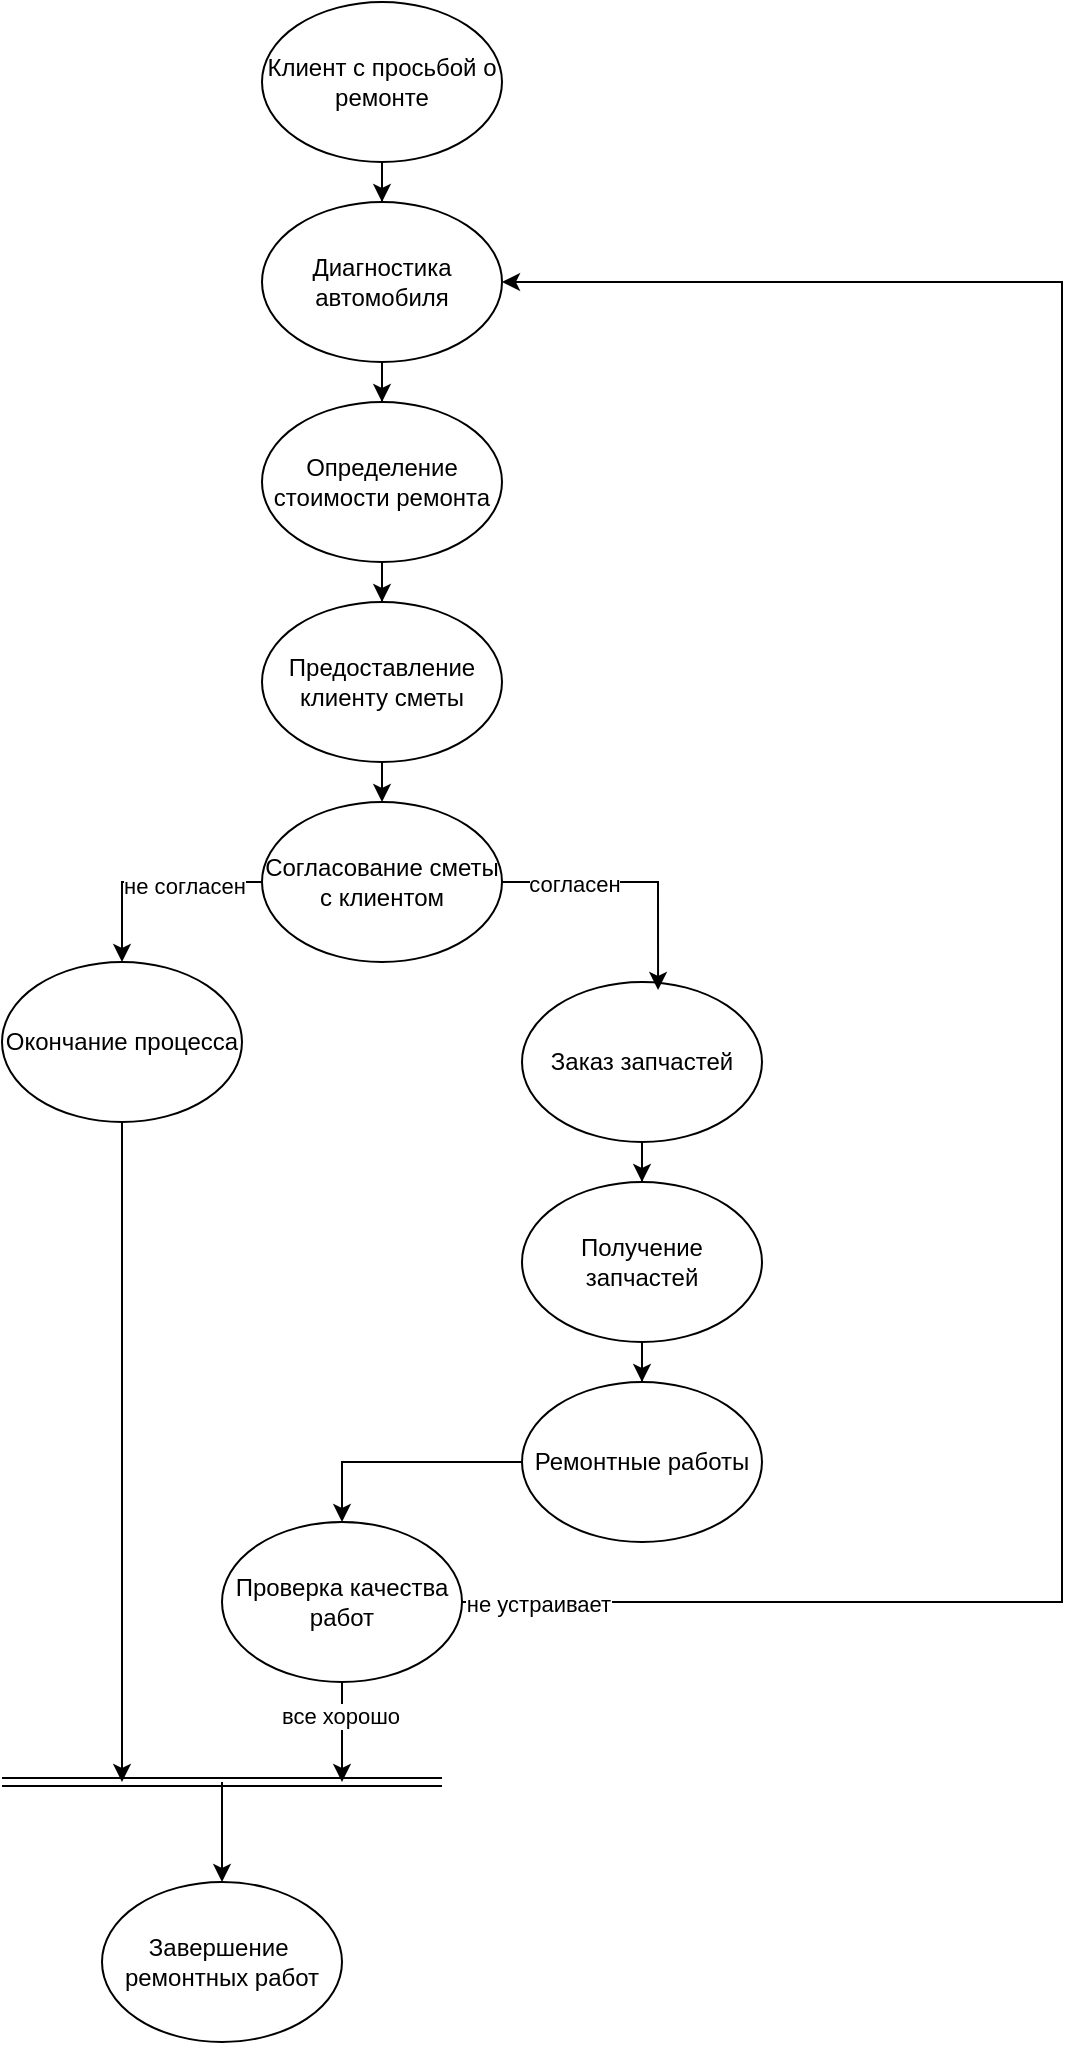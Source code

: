<mxfile version="24.7.17">
  <diagram name="Страница — 1" id="V6U2V_yph54vHdSWFa4v">
    <mxGraphModel dx="1426" dy="791" grid="1" gridSize="10" guides="1" tooltips="1" connect="1" arrows="1" fold="1" page="1" pageScale="1" pageWidth="827" pageHeight="1169" math="0" shadow="0">
      <root>
        <mxCell id="0" />
        <mxCell id="1" parent="0" />
        <mxCell id="4ejM5clpUzFG7Q-52gJj-32" style="edgeStyle=orthogonalEdgeStyle;rounded=0;orthogonalLoop=1;jettySize=auto;html=1;" edge="1" parent="1" source="4ejM5clpUzFG7Q-52gJj-21" target="4ejM5clpUzFG7Q-52gJj-23">
          <mxGeometry relative="1" as="geometry" />
        </mxCell>
        <mxCell id="4ejM5clpUzFG7Q-52gJj-21" value="Клиент с просьбой о ремонте" style="ellipse;whiteSpace=wrap;html=1;" vertex="1" parent="1">
          <mxGeometry x="340" y="20" width="120" height="80" as="geometry" />
        </mxCell>
        <mxCell id="4ejM5clpUzFG7Q-52gJj-34" style="edgeStyle=orthogonalEdgeStyle;rounded=0;orthogonalLoop=1;jettySize=auto;html=1;" edge="1" parent="1" source="4ejM5clpUzFG7Q-52gJj-22" target="4ejM5clpUzFG7Q-52gJj-24">
          <mxGeometry relative="1" as="geometry" />
        </mxCell>
        <mxCell id="4ejM5clpUzFG7Q-52gJj-22" value="Определение стоимости ремонта" style="ellipse;whiteSpace=wrap;html=1;" vertex="1" parent="1">
          <mxGeometry x="340" y="220" width="120" height="80" as="geometry" />
        </mxCell>
        <mxCell id="4ejM5clpUzFG7Q-52gJj-33" style="edgeStyle=orthogonalEdgeStyle;rounded=0;orthogonalLoop=1;jettySize=auto;html=1;" edge="1" parent="1" source="4ejM5clpUzFG7Q-52gJj-23" target="4ejM5clpUzFG7Q-52gJj-22">
          <mxGeometry relative="1" as="geometry" />
        </mxCell>
        <mxCell id="4ejM5clpUzFG7Q-52gJj-23" value="Диагностика автомобиля" style="ellipse;whiteSpace=wrap;html=1;" vertex="1" parent="1">
          <mxGeometry x="340" y="120" width="120" height="80" as="geometry" />
        </mxCell>
        <mxCell id="4ejM5clpUzFG7Q-52gJj-35" style="edgeStyle=orthogonalEdgeStyle;rounded=0;orthogonalLoop=1;jettySize=auto;html=1;exitX=0.5;exitY=1;exitDx=0;exitDy=0;entryX=0.5;entryY=0;entryDx=0;entryDy=0;" edge="1" parent="1" source="4ejM5clpUzFG7Q-52gJj-24" target="4ejM5clpUzFG7Q-52gJj-25">
          <mxGeometry relative="1" as="geometry" />
        </mxCell>
        <mxCell id="4ejM5clpUzFG7Q-52gJj-24" value="Предоставление клиенту сметы" style="ellipse;whiteSpace=wrap;html=1;" vertex="1" parent="1">
          <mxGeometry x="340" y="320" width="120" height="80" as="geometry" />
        </mxCell>
        <mxCell id="4ejM5clpUzFG7Q-52gJj-36" style="edgeStyle=orthogonalEdgeStyle;rounded=0;orthogonalLoop=1;jettySize=auto;html=1;entryX=0.5;entryY=0;entryDx=0;entryDy=0;" edge="1" parent="1" source="4ejM5clpUzFG7Q-52gJj-25" target="4ejM5clpUzFG7Q-52gJj-27">
          <mxGeometry relative="1" as="geometry" />
        </mxCell>
        <mxCell id="4ejM5clpUzFG7Q-52gJj-44" value="не согласен" style="edgeLabel;html=1;align=center;verticalAlign=middle;resizable=0;points=[];" vertex="1" connectable="0" parent="4ejM5clpUzFG7Q-52gJj-36">
          <mxGeometry x="-0.291" y="2" relative="1" as="geometry">
            <mxPoint as="offset" />
          </mxGeometry>
        </mxCell>
        <mxCell id="4ejM5clpUzFG7Q-52gJj-25" value="Согласование сметы с клиентом" style="ellipse;whiteSpace=wrap;html=1;" vertex="1" parent="1">
          <mxGeometry x="340" y="420" width="120" height="80" as="geometry" />
        </mxCell>
        <mxCell id="4ejM5clpUzFG7Q-52gJj-38" style="edgeStyle=orthogonalEdgeStyle;rounded=0;orthogonalLoop=1;jettySize=auto;html=1;" edge="1" parent="1" source="4ejM5clpUzFG7Q-52gJj-26" target="4ejM5clpUzFG7Q-52gJj-28">
          <mxGeometry relative="1" as="geometry" />
        </mxCell>
        <mxCell id="4ejM5clpUzFG7Q-52gJj-26" value="Заказ запчастей" style="ellipse;whiteSpace=wrap;html=1;" vertex="1" parent="1">
          <mxGeometry x="470" y="510" width="120" height="80" as="geometry" />
        </mxCell>
        <mxCell id="4ejM5clpUzFG7Q-52gJj-42" style="edgeStyle=orthogonalEdgeStyle;rounded=0;orthogonalLoop=1;jettySize=auto;html=1;" edge="1" parent="1" source="4ejM5clpUzFG7Q-52gJj-27">
          <mxGeometry relative="1" as="geometry">
            <mxPoint x="270" y="910" as="targetPoint" />
          </mxGeometry>
        </mxCell>
        <mxCell id="4ejM5clpUzFG7Q-52gJj-27" value="Окончание процесса" style="ellipse;whiteSpace=wrap;html=1;" vertex="1" parent="1">
          <mxGeometry x="210" y="500" width="120" height="80" as="geometry" />
        </mxCell>
        <mxCell id="4ejM5clpUzFG7Q-52gJj-39" style="edgeStyle=orthogonalEdgeStyle;rounded=0;orthogonalLoop=1;jettySize=auto;html=1;" edge="1" parent="1" source="4ejM5clpUzFG7Q-52gJj-28" target="4ejM5clpUzFG7Q-52gJj-29">
          <mxGeometry relative="1" as="geometry" />
        </mxCell>
        <mxCell id="4ejM5clpUzFG7Q-52gJj-28" value="Получение запчастей" style="ellipse;whiteSpace=wrap;html=1;" vertex="1" parent="1">
          <mxGeometry x="470" y="610" width="120" height="80" as="geometry" />
        </mxCell>
        <mxCell id="4ejM5clpUzFG7Q-52gJj-40" style="edgeStyle=orthogonalEdgeStyle;rounded=0;orthogonalLoop=1;jettySize=auto;html=1;entryX=0.5;entryY=0;entryDx=0;entryDy=0;" edge="1" parent="1" source="4ejM5clpUzFG7Q-52gJj-29" target="4ejM5clpUzFG7Q-52gJj-30">
          <mxGeometry relative="1" as="geometry" />
        </mxCell>
        <mxCell id="4ejM5clpUzFG7Q-52gJj-29" value="Ремонтные работы" style="ellipse;whiteSpace=wrap;html=1;" vertex="1" parent="1">
          <mxGeometry x="470" y="710" width="120" height="80" as="geometry" />
        </mxCell>
        <mxCell id="4ejM5clpUzFG7Q-52gJj-45" style="edgeStyle=orthogonalEdgeStyle;rounded=0;orthogonalLoop=1;jettySize=auto;html=1;" edge="1" parent="1" source="4ejM5clpUzFG7Q-52gJj-30">
          <mxGeometry relative="1" as="geometry">
            <mxPoint x="380" y="910" as="targetPoint" />
          </mxGeometry>
        </mxCell>
        <mxCell id="4ejM5clpUzFG7Q-52gJj-50" value="все хорошо" style="edgeLabel;html=1;align=center;verticalAlign=middle;resizable=0;points=[];" vertex="1" connectable="0" parent="4ejM5clpUzFG7Q-52gJj-45">
          <mxGeometry x="-0.327" y="-1" relative="1" as="geometry">
            <mxPoint as="offset" />
          </mxGeometry>
        </mxCell>
        <mxCell id="4ejM5clpUzFG7Q-52gJj-48" style="edgeStyle=orthogonalEdgeStyle;rounded=0;orthogonalLoop=1;jettySize=auto;html=1;entryX=1;entryY=0.5;entryDx=0;entryDy=0;" edge="1" parent="1" source="4ejM5clpUzFG7Q-52gJj-30" target="4ejM5clpUzFG7Q-52gJj-23">
          <mxGeometry relative="1" as="geometry">
            <Array as="points">
              <mxPoint x="740" y="820" />
              <mxPoint x="740" y="160" />
            </Array>
          </mxGeometry>
        </mxCell>
        <mxCell id="4ejM5clpUzFG7Q-52gJj-49" value="не устраивает" style="edgeLabel;html=1;align=center;verticalAlign=middle;resizable=0;points=[];" vertex="1" connectable="0" parent="4ejM5clpUzFG7Q-52gJj-48">
          <mxGeometry x="-0.939" y="-1" relative="1" as="geometry">
            <mxPoint as="offset" />
          </mxGeometry>
        </mxCell>
        <mxCell id="4ejM5clpUzFG7Q-52gJj-30" value="Проверка качества работ" style="ellipse;whiteSpace=wrap;html=1;" vertex="1" parent="1">
          <mxGeometry x="320" y="780" width="120" height="80" as="geometry" />
        </mxCell>
        <mxCell id="4ejM5clpUzFG7Q-52gJj-47" style="edgeStyle=orthogonalEdgeStyle;rounded=0;orthogonalLoop=1;jettySize=auto;html=1;startArrow=classic;startFill=1;endArrow=none;endFill=0;" edge="1" parent="1" source="4ejM5clpUzFG7Q-52gJj-31">
          <mxGeometry relative="1" as="geometry">
            <mxPoint x="320" y="910" as="targetPoint" />
          </mxGeometry>
        </mxCell>
        <mxCell id="4ejM5clpUzFG7Q-52gJj-31" value="Завершение&amp;nbsp; ремонтных работ" style="ellipse;whiteSpace=wrap;html=1;" vertex="1" parent="1">
          <mxGeometry x="260" y="960" width="120" height="80" as="geometry" />
        </mxCell>
        <mxCell id="4ejM5clpUzFG7Q-52gJj-37" style="edgeStyle=orthogonalEdgeStyle;rounded=0;orthogonalLoop=1;jettySize=auto;html=1;entryX=0.567;entryY=0.05;entryDx=0;entryDy=0;entryPerimeter=0;" edge="1" parent="1" source="4ejM5clpUzFG7Q-52gJj-25" target="4ejM5clpUzFG7Q-52gJj-26">
          <mxGeometry relative="1" as="geometry" />
        </mxCell>
        <mxCell id="4ejM5clpUzFG7Q-52gJj-43" value="согласен" style="edgeLabel;html=1;align=center;verticalAlign=middle;resizable=0;points=[];" vertex="1" connectable="0" parent="4ejM5clpUzFG7Q-52gJj-37">
          <mxGeometry x="-0.455" y="-1" relative="1" as="geometry">
            <mxPoint as="offset" />
          </mxGeometry>
        </mxCell>
        <mxCell id="4ejM5clpUzFG7Q-52gJj-41" value="" style="shape=link;html=1;rounded=0;" edge="1" parent="1">
          <mxGeometry width="100" relative="1" as="geometry">
            <mxPoint x="210" y="910" as="sourcePoint" />
            <mxPoint x="430" y="910" as="targetPoint" />
            <Array as="points">
              <mxPoint x="320" y="910" />
            </Array>
          </mxGeometry>
        </mxCell>
      </root>
    </mxGraphModel>
  </diagram>
</mxfile>
